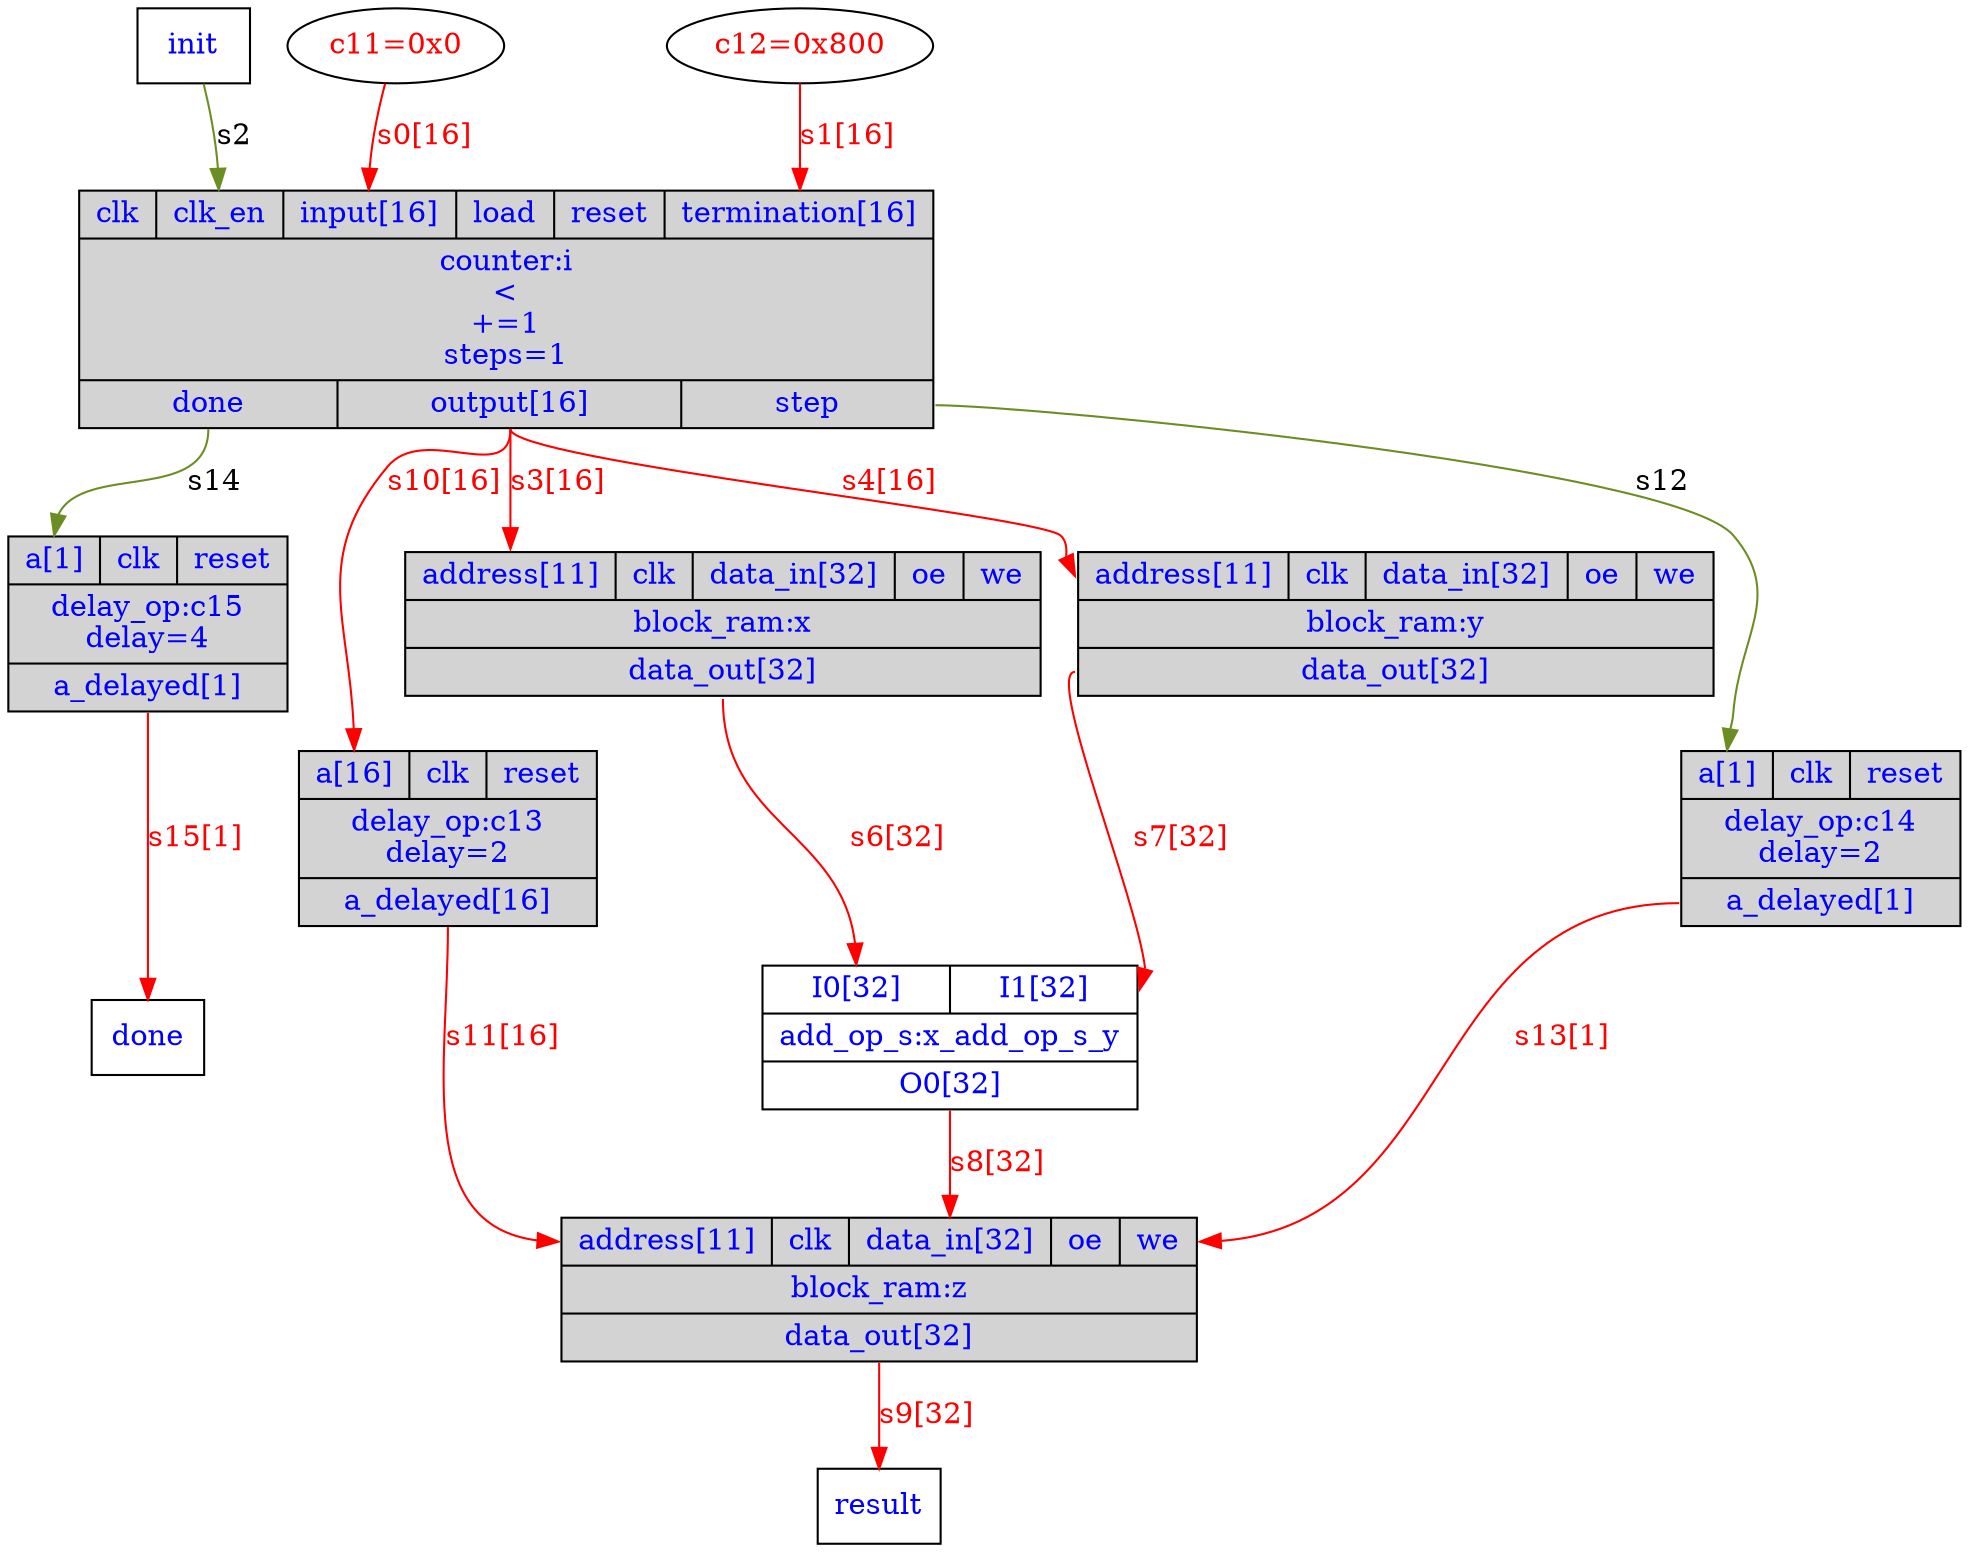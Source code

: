 digraph vecsum {
	// Components (Nodes)
	"result" [shape=msquare fontcolor=blue label="result"];
	"c13" [shape=record, fontcolor=blue, style="filled", fillcolor="lightgray", label="{{<a>a[16]|<clk>clk|<reset>reset}|delay_op:c13\ndelay=2|{<a_delayed>a_delayed[16]}}"];
	"c11" [fontcolor=red label="c11=0x0"];
	"c15" [shape=record, fontcolor=blue, style="filled", fillcolor="lightgray", label="{{<a>a[1]|<clk>clk|<reset>reset}|delay_op:c15\ndelay=4|{<a_delayed>a_delayed[1]}}"];
	"c14" [shape=record, fontcolor=blue, style="filled", fillcolor="lightgray", label="{{<a>a[1]|<clk>clk|<reset>reset}|delay_op:c14\ndelay=2|{<a_delayed>a_delayed[1]}}"];
	"c12" [fontcolor=red label="c12=0x800"];
	"x_add_op_s_y" [shape=record, fontcolor=blue, label="{{<I0>I0[32]|<I1>I1[32]}|add_op_s:x_add_op_s_y|{<O0>O0[32]}}"];
	"z" [shape=record, fontcolor=blue, style="filled", fillcolor="lightgray", label="{{<address>address[11]|<clk>clk|<data_in>data_in[32]|<oe>oe|<we>we}|block_ram:z|{<data_out>data_out[32]}}"];
	"x" [shape=record, fontcolor=blue, style="filled", fillcolor="lightgray", label="{{<address>address[11]|<clk>clk|<data_in>data_in[32]|<oe>oe|<we>we}|block_ram:x|{<data_out>data_out[32]}}"];
	"done" [shape=msquare fontcolor=blue label="done"];
	"y" [shape=record, fontcolor=blue, style="filled", fillcolor="lightgray", label="{{<address>address[11]|<clk>clk|<data_in>data_in[32]|<oe>oe|<we>we}|block_ram:y|{<data_out>data_out[32]}}"];
	"i" [shape=record, fontcolor=blue, style="filled", fillcolor="lightgray", label="{{<clk>clk|<clk_en>clk_en|<input>input[16]|<load>load|<reset>reset|<termination>termination[16]}|counter:i\n\<\n+=1\nsteps=1|{<done>done|<output>output[16]|<step>step}}"];
	"init" [shape=msquare fontcolor=blue label="init"];

	// Signals (Edges)
	"c11" -> "i":input [label="s0[16]" color=red fontcolor=red];
	"c14":a_delayed -> "z":we [label="s13[1]" color=red fontcolor=red];
	"c13":a_delayed -> "z":address [label="s11[16]" color=red fontcolor=red];
	"c15":a_delayed -> "done" [label="s15[1]" color=red fontcolor=red];
	"i":done -> "c15":a [label="s14" color=olivedrab];
	"i":output -> "c13":a [label="s10[16]" color=red fontcolor=red];
	"i":step -> "c14":a [label="s12" color=olivedrab];
	"y":data_out -> "x_add_op_s_y":I1 [label="s7[32]" color=red fontcolor=red];
	"z":data_out -> "result" [label="s9[32]" color=red fontcolor=red];
	"i":output -> "x":address [label="s3[16]" color=red fontcolor=red];
	"c12" -> "i":termination [label="s1[16]" color=red fontcolor=red];
	"x":data_out -> "x_add_op_s_y":I0 [label="s6[32]" color=red fontcolor=red];
	"x_add_op_s_y":O0 -> "z":data_in [label="s8[32]" color=red fontcolor=red];
	"i":output -> "y":address [label="s4[16]" color=red fontcolor=red];
	"init" -> "i":clk_en [label="s2" color=olivedrab];
}